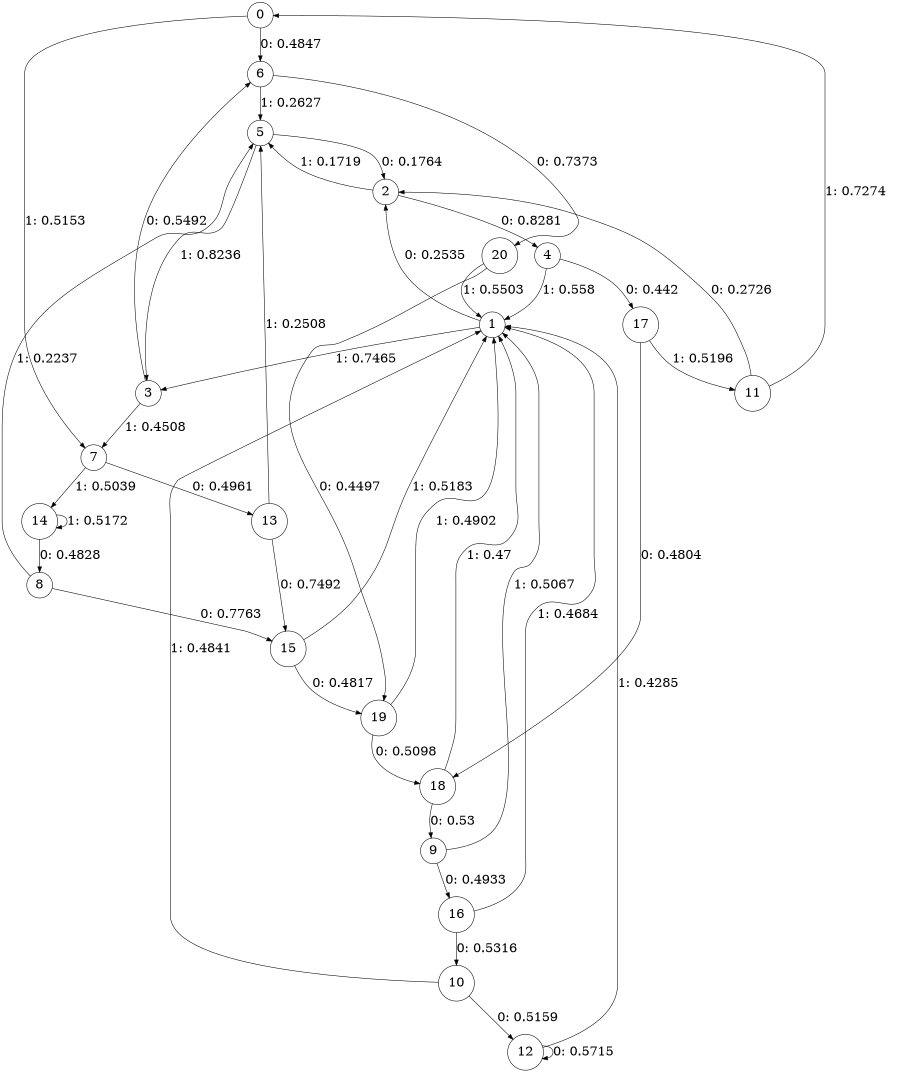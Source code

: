 digraph "ch14concat_phase3_L9" {
size = "6,8.5";
ratio = "fill";
node [shape = circle];
node [fontsize = 24];
edge [fontsize = 24];
0 -> 6 [label = "0: 0.4847   "];
0 -> 7 [label = "1: 0.5153   "];
1 -> 2 [label = "0: 0.2535   "];
1 -> 3 [label = "1: 0.7465   "];
2 -> 4 [label = "0: 0.8281   "];
2 -> 5 [label = "1: 0.1719   "];
3 -> 6 [label = "0: 0.5492   "];
3 -> 7 [label = "1: 0.4508   "];
4 -> 17 [label = "0: 0.442    "];
4 -> 1 [label = "1: 0.558    "];
5 -> 2 [label = "0: 0.1764   "];
5 -> 3 [label = "1: 0.8236   "];
6 -> 20 [label = "0: 0.7373   "];
6 -> 5 [label = "1: 0.2627   "];
7 -> 13 [label = "0: 0.4961   "];
7 -> 14 [label = "1: 0.5039   "];
8 -> 15 [label = "0: 0.7763   "];
8 -> 5 [label = "1: 0.2237   "];
9 -> 16 [label = "0: 0.4933   "];
9 -> 1 [label = "1: 0.5067   "];
10 -> 12 [label = "0: 0.5159   "];
10 -> 1 [label = "1: 0.4841   "];
11 -> 2 [label = "0: 0.2726   "];
11 -> 0 [label = "1: 0.7274   "];
12 -> 12 [label = "0: 0.5715   "];
12 -> 1 [label = "1: 0.4285   "];
13 -> 15 [label = "0: 0.7492   "];
13 -> 5 [label = "1: 0.2508   "];
14 -> 8 [label = "0: 0.4828   "];
14 -> 14 [label = "1: 0.5172   "];
15 -> 19 [label = "0: 0.4817   "];
15 -> 1 [label = "1: 0.5183   "];
16 -> 10 [label = "0: 0.5316   "];
16 -> 1 [label = "1: 0.4684   "];
17 -> 18 [label = "0: 0.4804   "];
17 -> 11 [label = "1: 0.5196   "];
18 -> 9 [label = "0: 0.53     "];
18 -> 1 [label = "1: 0.47     "];
19 -> 18 [label = "0: 0.5098   "];
19 -> 1 [label = "1: 0.4902   "];
20 -> 19 [label = "0: 0.4497   "];
20 -> 1 [label = "1: 0.5503   "];
}